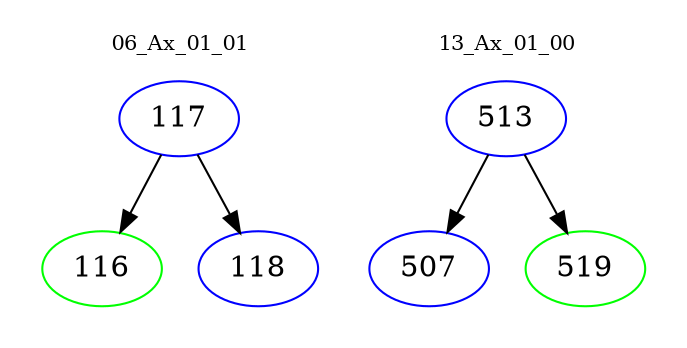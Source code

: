 digraph{
subgraph cluster_0 {
color = white
label = "06_Ax_01_01";
fontsize=10;
T0_117 [label="117", color="blue"]
T0_117 -> T0_116 [color="black"]
T0_116 [label="116", color="green"]
T0_117 -> T0_118 [color="black"]
T0_118 [label="118", color="blue"]
}
subgraph cluster_1 {
color = white
label = "13_Ax_01_00";
fontsize=10;
T1_513 [label="513", color="blue"]
T1_513 -> T1_507 [color="black"]
T1_507 [label="507", color="blue"]
T1_513 -> T1_519 [color="black"]
T1_519 [label="519", color="green"]
}
}
